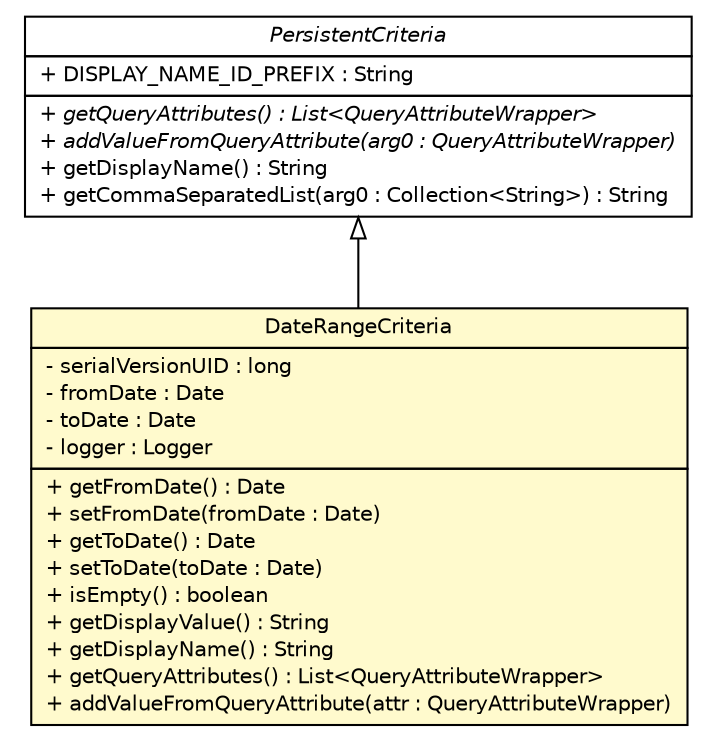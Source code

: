 #!/usr/local/bin/dot
#
# Class diagram 
# Generated by UmlGraph version 4.8 (http://www.spinellis.gr/sw/umlgraph)
#

digraph G {
	edge [fontname="Helvetica",fontsize=10,labelfontname="Helvetica",labelfontsize=10];
	node [fontname="Helvetica",fontsize=10,shape=plaintext];
	// gov.nih.nci.ncia.criteria.DateRangeCriteria
	c11148 [label=<<table border="0" cellborder="1" cellspacing="0" cellpadding="2" port="p" bgcolor="lemonChiffon" href="./DateRangeCriteria.html">
		<tr><td><table border="0" cellspacing="0" cellpadding="1">
			<tr><td> DateRangeCriteria </td></tr>
		</table></td></tr>
		<tr><td><table border="0" cellspacing="0" cellpadding="1">
			<tr><td align="left"> - serialVersionUID : long </td></tr>
			<tr><td align="left"> - fromDate : Date </td></tr>
			<tr><td align="left"> - toDate : Date </td></tr>
			<tr><td align="left"> - logger : Logger </td></tr>
		</table></td></tr>
		<tr><td><table border="0" cellspacing="0" cellpadding="1">
			<tr><td align="left"> + getFromDate() : Date </td></tr>
			<tr><td align="left"> + setFromDate(fromDate : Date) </td></tr>
			<tr><td align="left"> + getToDate() : Date </td></tr>
			<tr><td align="left"> + setToDate(toDate : Date) </td></tr>
			<tr><td align="left"> + isEmpty() : boolean </td></tr>
			<tr><td align="left"> + getDisplayValue() : String </td></tr>
			<tr><td align="left"> + getDisplayName() : String </td></tr>
			<tr><td align="left"> + getQueryAttributes() : List&lt;QueryAttributeWrapper&gt; </td></tr>
			<tr><td align="left"> + addValueFromQueryAttribute(attr : QueryAttributeWrapper) </td></tr>
		</table></td></tr>
		</table>>, fontname="Helvetica", fontcolor="black", fontsize=10.0];
	//gov.nih.nci.ncia.criteria.DateRangeCriteria extends gov.nih.nci.ncia.criteria.PersistentCriteria
	c11383:p -> c11148:p [dir=back,arrowtail=empty];
	// gov.nih.nci.ncia.criteria.PersistentCriteria
	c11383 [label=<<table border="0" cellborder="1" cellspacing="0" cellpadding="2" port="p" href="http://java.sun.com/j2se/1.4.2/docs/api/gov/nih/nci/ncia/criteria/PersistentCriteria.html">
		<tr><td><table border="0" cellspacing="0" cellpadding="1">
			<tr><td><font face="Helvetica-Oblique"> PersistentCriteria </font></td></tr>
		</table></td></tr>
		<tr><td><table border="0" cellspacing="0" cellpadding="1">
			<tr><td align="left"> + DISPLAY_NAME_ID_PREFIX : String </td></tr>
		</table></td></tr>
		<tr><td><table border="0" cellspacing="0" cellpadding="1">
			<tr><td align="left"><font face="Helvetica-Oblique" point-size="10.0"> + getQueryAttributes() : List&lt;QueryAttributeWrapper&gt; </font></td></tr>
			<tr><td align="left"><font face="Helvetica-Oblique" point-size="10.0"> + addValueFromQueryAttribute(arg0 : QueryAttributeWrapper) </font></td></tr>
			<tr><td align="left"> + getDisplayName() : String </td></tr>
			<tr><td align="left"> + getCommaSeparatedList(arg0 : Collection&lt;String&gt;) : String </td></tr>
		</table></td></tr>
		</table>>, fontname="Helvetica", fontcolor="black", fontsize=10.0];
}

